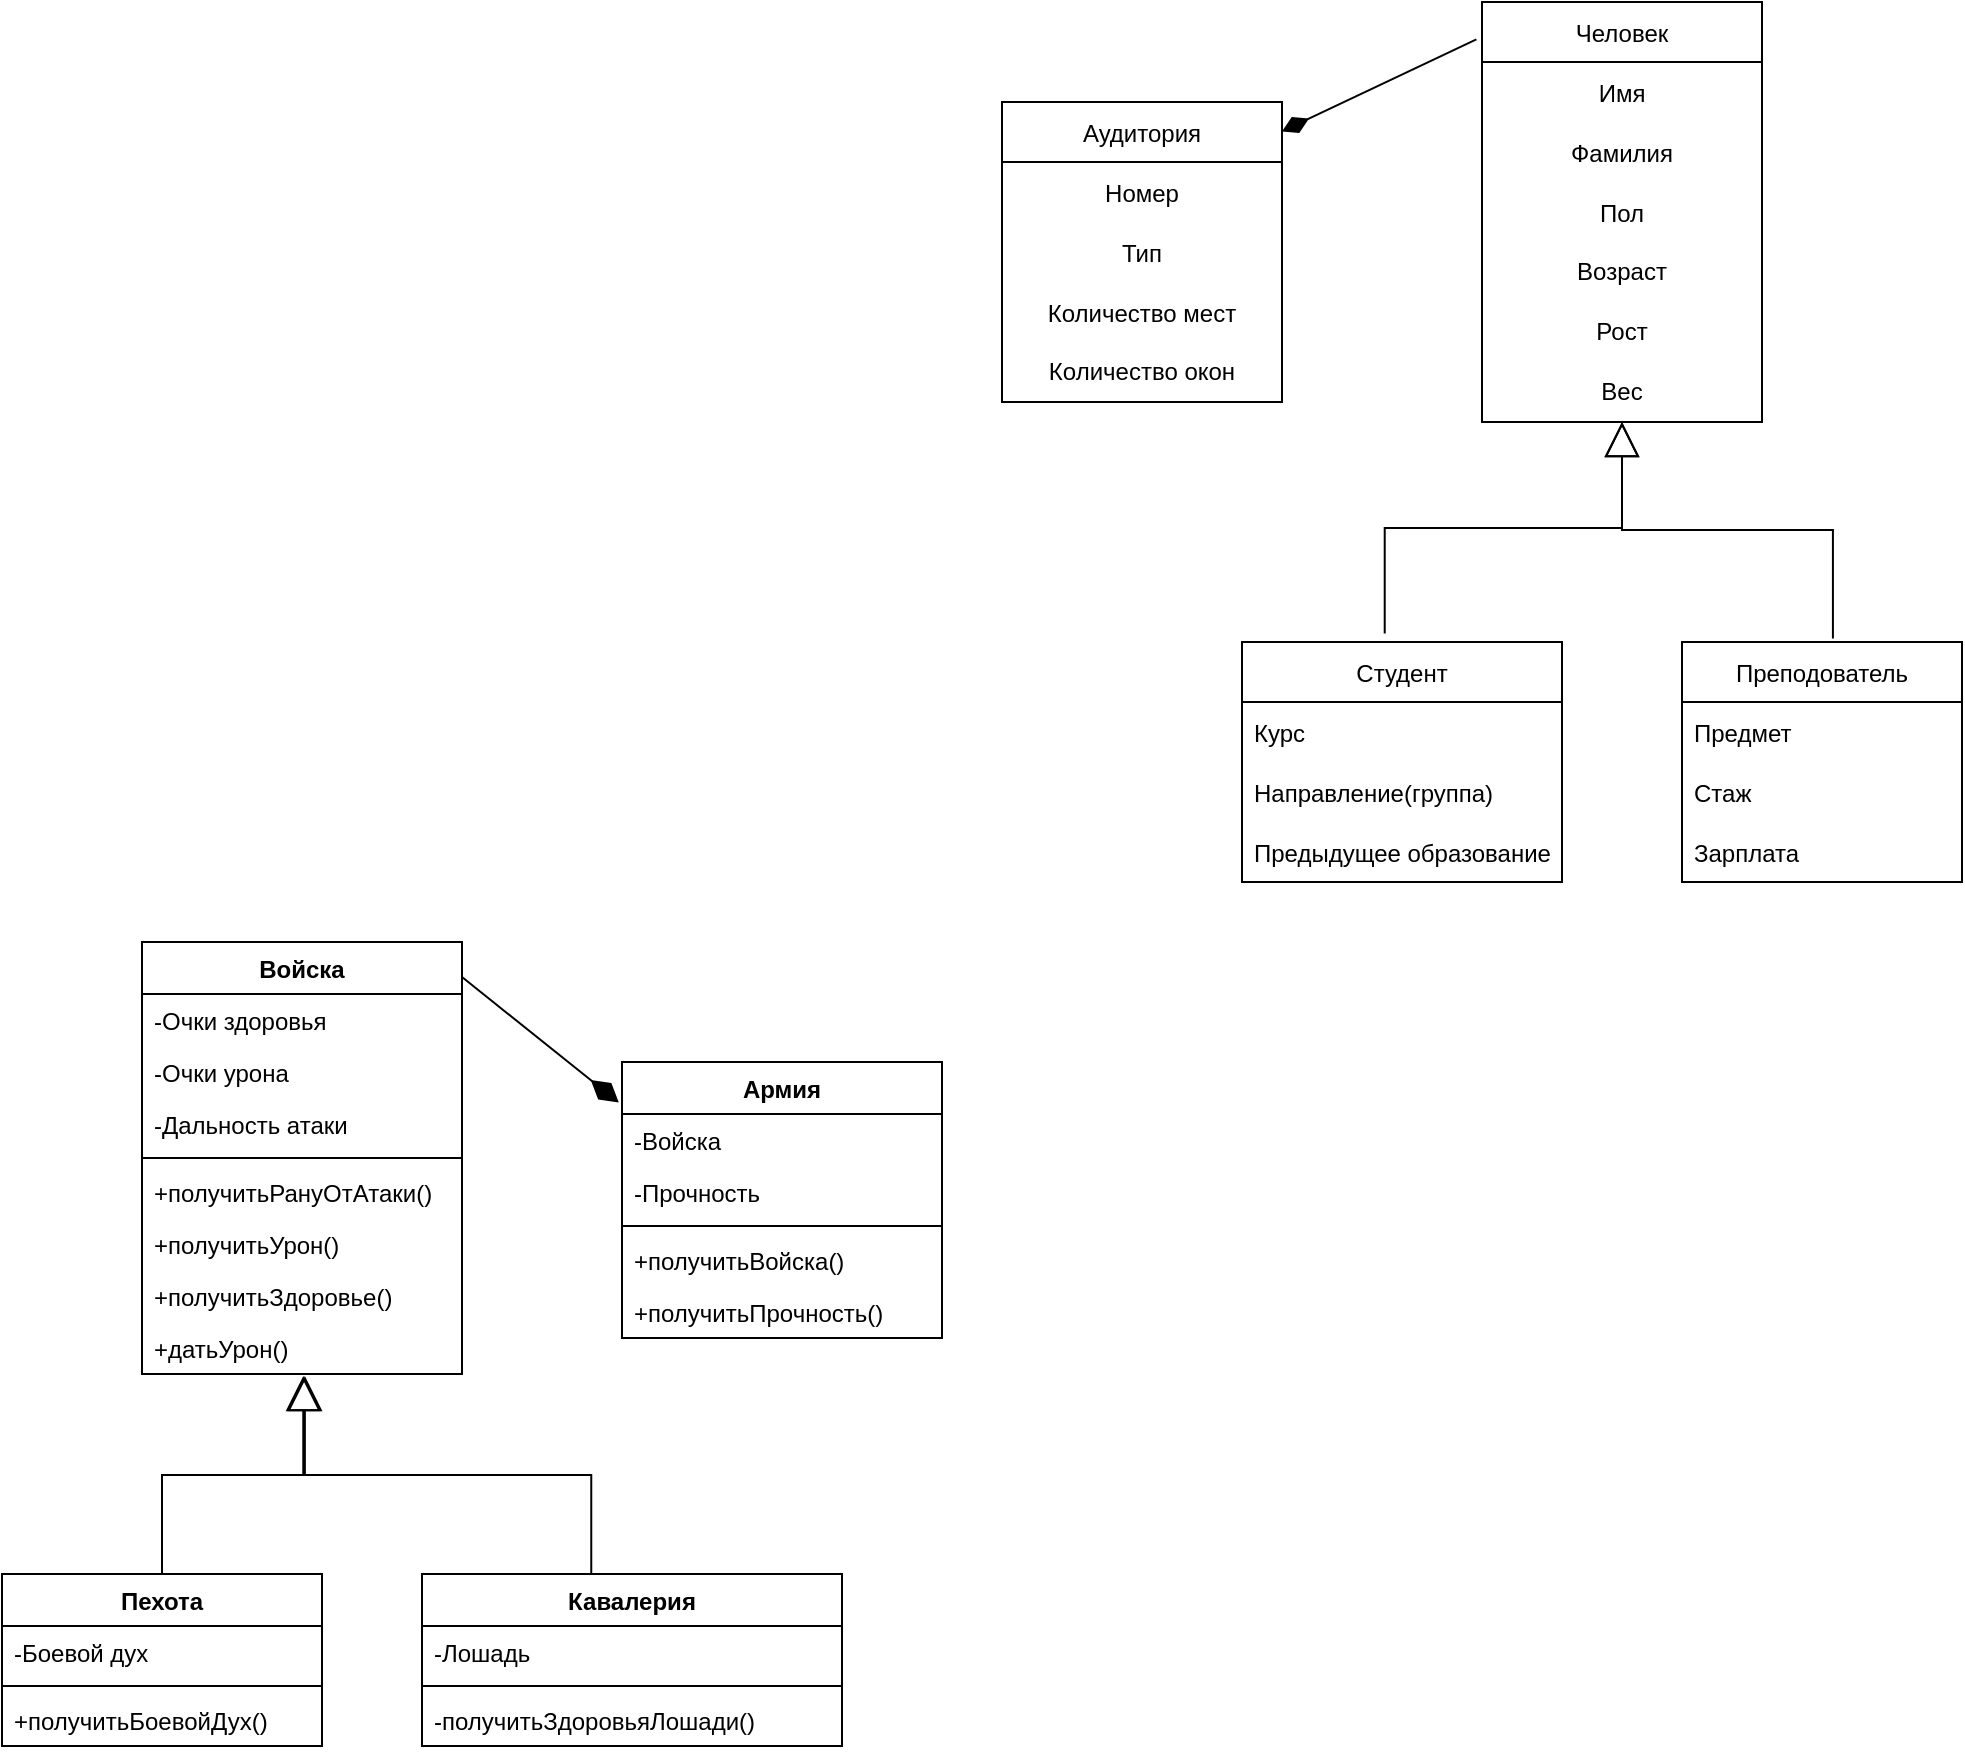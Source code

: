 <mxfile version="20.4.1" type="github">
  <diagram id="7f8LVxKrt_2KC4X9Lav3" name="Страница 1">
    <mxGraphModel dx="2360" dy="2613" grid="1" gridSize="10" guides="1" tooltips="1" connect="1" arrows="1" fold="1" page="1" pageScale="1" pageWidth="827" pageHeight="1169" math="0" shadow="0">
      <root>
        <mxCell id="0" />
        <mxCell id="1" parent="0" />
        <mxCell id="qgj9xZN51WoRZrE9PYhr-9" value="Аудитория" style="swimlane;fontStyle=0;childLayout=stackLayout;horizontal=1;startSize=30;horizontalStack=0;resizeParent=1;resizeParentMax=0;resizeLast=0;collapsible=1;marginBottom=0;align=center;" vertex="1" parent="1">
          <mxGeometry x="100" y="80" width="140" height="150" as="geometry" />
        </mxCell>
        <mxCell id="qgj9xZN51WoRZrE9PYhr-10" value="Номер" style="text;strokeColor=none;fillColor=none;align=center;verticalAlign=middle;spacingLeft=4;spacingRight=4;overflow=hidden;points=[[0,0.5],[1,0.5]];portConstraint=eastwest;rotatable=0;" vertex="1" parent="qgj9xZN51WoRZrE9PYhr-9">
          <mxGeometry y="30" width="140" height="30" as="geometry" />
        </mxCell>
        <mxCell id="qgj9xZN51WoRZrE9PYhr-11" value="Тип" style="text;strokeColor=none;fillColor=none;align=center;verticalAlign=middle;spacingLeft=4;spacingRight=4;overflow=hidden;points=[[0,0.5],[1,0.5]];portConstraint=eastwest;rotatable=0;" vertex="1" parent="qgj9xZN51WoRZrE9PYhr-9">
          <mxGeometry y="60" width="140" height="30" as="geometry" />
        </mxCell>
        <mxCell id="qgj9xZN51WoRZrE9PYhr-12" value="Количество мест" style="text;strokeColor=none;fillColor=none;align=center;verticalAlign=middle;spacingLeft=4;spacingRight=4;overflow=hidden;points=[[0,0.5],[1,0.5]];portConstraint=eastwest;rotatable=0;" vertex="1" parent="qgj9xZN51WoRZrE9PYhr-9">
          <mxGeometry y="90" width="140" height="30" as="geometry" />
        </mxCell>
        <mxCell id="qgj9xZN51WoRZrE9PYhr-13" value="Количество окон" style="text;html=1;strokeColor=none;fillColor=none;align=center;verticalAlign=middle;whiteSpace=wrap;rounded=0;" vertex="1" parent="qgj9xZN51WoRZrE9PYhr-9">
          <mxGeometry y="120" width="140" height="30" as="geometry" />
        </mxCell>
        <mxCell id="qgj9xZN51WoRZrE9PYhr-14" value="Человек" style="swimlane;fontStyle=0;childLayout=stackLayout;horizontal=1;startSize=30;horizontalStack=0;resizeParent=1;resizeParentMax=0;resizeLast=0;collapsible=1;marginBottom=0;" vertex="1" parent="1">
          <mxGeometry x="340" y="30" width="140" height="210" as="geometry" />
        </mxCell>
        <mxCell id="qgj9xZN51WoRZrE9PYhr-15" value="Имя" style="text;strokeColor=none;fillColor=none;align=center;verticalAlign=middle;spacingLeft=4;spacingRight=4;overflow=hidden;points=[[0,0.5],[1,0.5]];portConstraint=eastwest;rotatable=0;" vertex="1" parent="qgj9xZN51WoRZrE9PYhr-14">
          <mxGeometry y="30" width="140" height="30" as="geometry" />
        </mxCell>
        <mxCell id="qgj9xZN51WoRZrE9PYhr-16" value="Фамилия" style="text;strokeColor=none;fillColor=none;align=center;verticalAlign=middle;spacingLeft=4;spacingRight=4;overflow=hidden;points=[[0,0.5],[1,0.5]];portConstraint=eastwest;rotatable=0;" vertex="1" parent="qgj9xZN51WoRZrE9PYhr-14">
          <mxGeometry y="60" width="140" height="30" as="geometry" />
        </mxCell>
        <mxCell id="qgj9xZN51WoRZrE9PYhr-17" value="Пол" style="text;strokeColor=none;fillColor=none;align=center;verticalAlign=middle;spacingLeft=4;spacingRight=4;overflow=hidden;points=[[0,0.5],[1,0.5]];portConstraint=eastwest;rotatable=0;" vertex="1" parent="qgj9xZN51WoRZrE9PYhr-14">
          <mxGeometry y="90" width="140" height="30" as="geometry" />
        </mxCell>
        <mxCell id="qgj9xZN51WoRZrE9PYhr-27" value="Возраст" style="text;html=1;strokeColor=none;fillColor=none;align=center;verticalAlign=middle;whiteSpace=wrap;rounded=0;" vertex="1" parent="qgj9xZN51WoRZrE9PYhr-14">
          <mxGeometry y="120" width="140" height="30" as="geometry" />
        </mxCell>
        <mxCell id="qgj9xZN51WoRZrE9PYhr-28" value="Рост" style="text;html=1;strokeColor=none;fillColor=none;align=center;verticalAlign=middle;whiteSpace=wrap;rounded=0;" vertex="1" parent="qgj9xZN51WoRZrE9PYhr-14">
          <mxGeometry y="150" width="140" height="30" as="geometry" />
        </mxCell>
        <mxCell id="qgj9xZN51WoRZrE9PYhr-29" value="Вес" style="text;html=1;strokeColor=none;fillColor=none;align=center;verticalAlign=middle;whiteSpace=wrap;rounded=0;" vertex="1" parent="qgj9xZN51WoRZrE9PYhr-14">
          <mxGeometry y="180" width="140" height="30" as="geometry" />
        </mxCell>
        <mxCell id="qgj9xZN51WoRZrE9PYhr-18" value="Студент" style="swimlane;fontStyle=0;childLayout=stackLayout;horizontal=1;startSize=30;horizontalStack=0;resizeParent=1;resizeParentMax=0;resizeLast=0;collapsible=1;marginBottom=0;" vertex="1" parent="1">
          <mxGeometry x="220" y="350" width="160" height="120" as="geometry" />
        </mxCell>
        <mxCell id="qgj9xZN51WoRZrE9PYhr-19" value="Курс" style="text;strokeColor=none;fillColor=none;align=left;verticalAlign=middle;spacingLeft=4;spacingRight=4;overflow=hidden;points=[[0,0.5],[1,0.5]];portConstraint=eastwest;rotatable=0;" vertex="1" parent="qgj9xZN51WoRZrE9PYhr-18">
          <mxGeometry y="30" width="160" height="30" as="geometry" />
        </mxCell>
        <mxCell id="qgj9xZN51WoRZrE9PYhr-20" value="Направление(группа)" style="text;strokeColor=none;fillColor=none;align=left;verticalAlign=middle;spacingLeft=4;spacingRight=4;overflow=hidden;points=[[0,0.5],[1,0.5]];portConstraint=eastwest;rotatable=0;" vertex="1" parent="qgj9xZN51WoRZrE9PYhr-18">
          <mxGeometry y="60" width="160" height="30" as="geometry" />
        </mxCell>
        <mxCell id="qgj9xZN51WoRZrE9PYhr-21" value="Предыдущее образование" style="text;strokeColor=none;fillColor=none;align=left;verticalAlign=middle;spacingLeft=4;spacingRight=4;overflow=hidden;points=[[0,0.5],[1,0.5]];portConstraint=eastwest;rotatable=0;" vertex="1" parent="qgj9xZN51WoRZrE9PYhr-18">
          <mxGeometry y="90" width="160" height="30" as="geometry" />
        </mxCell>
        <mxCell id="qgj9xZN51WoRZrE9PYhr-22" value="Преподователь" style="swimlane;fontStyle=0;childLayout=stackLayout;horizontal=1;startSize=30;horizontalStack=0;resizeParent=1;resizeParentMax=0;resizeLast=0;collapsible=1;marginBottom=0;" vertex="1" parent="1">
          <mxGeometry x="440" y="350" width="140" height="120" as="geometry" />
        </mxCell>
        <mxCell id="qgj9xZN51WoRZrE9PYhr-23" value="Предмет" style="text;strokeColor=none;fillColor=none;align=left;verticalAlign=middle;spacingLeft=4;spacingRight=4;overflow=hidden;points=[[0,0.5],[1,0.5]];portConstraint=eastwest;rotatable=0;" vertex="1" parent="qgj9xZN51WoRZrE9PYhr-22">
          <mxGeometry y="30" width="140" height="30" as="geometry" />
        </mxCell>
        <mxCell id="qgj9xZN51WoRZrE9PYhr-24" value="Стаж" style="text;strokeColor=none;fillColor=none;align=left;verticalAlign=middle;spacingLeft=4;spacingRight=4;overflow=hidden;points=[[0,0.5],[1,0.5]];portConstraint=eastwest;rotatable=0;" vertex="1" parent="qgj9xZN51WoRZrE9PYhr-22">
          <mxGeometry y="60" width="140" height="30" as="geometry" />
        </mxCell>
        <mxCell id="qgj9xZN51WoRZrE9PYhr-25" value="Зарплата" style="text;strokeColor=none;fillColor=none;align=left;verticalAlign=middle;spacingLeft=4;spacingRight=4;overflow=hidden;points=[[0,0.5],[1,0.5]];portConstraint=eastwest;rotatable=0;" vertex="1" parent="qgj9xZN51WoRZrE9PYhr-22">
          <mxGeometry y="90" width="140" height="30" as="geometry" />
        </mxCell>
        <mxCell id="qgj9xZN51WoRZrE9PYhr-33" value="" style="endArrow=none;html=1;rounded=0;exitX=1;exitY=0.098;exitDx=0;exitDy=0;exitPerimeter=0;entryX=-0.02;entryY=0.089;entryDx=0;entryDy=0;entryPerimeter=0;startArrow=diamondThin;startFill=1;endSize=15;targetPerimeterSpacing=11;startSize=12;" edge="1" parent="1" source="qgj9xZN51WoRZrE9PYhr-9" target="qgj9xZN51WoRZrE9PYhr-14">
          <mxGeometry width="50" height="50" relative="1" as="geometry">
            <mxPoint x="280" y="220" as="sourcePoint" />
            <mxPoint x="330" y="170" as="targetPoint" />
          </mxGeometry>
        </mxCell>
        <mxCell id="qgj9xZN51WoRZrE9PYhr-34" value="Войска" style="swimlane;fontStyle=1;align=center;verticalAlign=top;childLayout=stackLayout;horizontal=1;startSize=26;horizontalStack=0;resizeParent=1;resizeParentMax=0;resizeLast=0;collapsible=1;marginBottom=0;" vertex="1" parent="1">
          <mxGeometry x="-330" y="500" width="160" height="216" as="geometry" />
        </mxCell>
        <mxCell id="qgj9xZN51WoRZrE9PYhr-35" value="-Очки здоровья" style="text;strokeColor=none;fillColor=none;align=left;verticalAlign=top;spacingLeft=4;spacingRight=4;overflow=hidden;rotatable=0;points=[[0,0.5],[1,0.5]];portConstraint=eastwest;" vertex="1" parent="qgj9xZN51WoRZrE9PYhr-34">
          <mxGeometry y="26" width="160" height="26" as="geometry" />
        </mxCell>
        <mxCell id="qgj9xZN51WoRZrE9PYhr-54" value="-Очки урона" style="text;strokeColor=none;fillColor=none;align=left;verticalAlign=top;spacingLeft=4;spacingRight=4;overflow=hidden;rotatable=0;points=[[0,0.5],[1,0.5]];portConstraint=eastwest;" vertex="1" parent="qgj9xZN51WoRZrE9PYhr-34">
          <mxGeometry y="52" width="160" height="26" as="geometry" />
        </mxCell>
        <mxCell id="qgj9xZN51WoRZrE9PYhr-55" value="-Дальность атаки" style="text;strokeColor=none;fillColor=none;align=left;verticalAlign=top;spacingLeft=4;spacingRight=4;overflow=hidden;rotatable=0;points=[[0,0.5],[1,0.5]];portConstraint=eastwest;" vertex="1" parent="qgj9xZN51WoRZrE9PYhr-34">
          <mxGeometry y="78" width="160" height="26" as="geometry" />
        </mxCell>
        <mxCell id="qgj9xZN51WoRZrE9PYhr-36" value="" style="line;strokeWidth=1;fillColor=none;align=left;verticalAlign=middle;spacingTop=-1;spacingLeft=3;spacingRight=3;rotatable=0;labelPosition=right;points=[];portConstraint=eastwest;strokeColor=inherit;" vertex="1" parent="qgj9xZN51WoRZrE9PYhr-34">
          <mxGeometry y="104" width="160" height="8" as="geometry" />
        </mxCell>
        <mxCell id="qgj9xZN51WoRZrE9PYhr-61" value="+получитьРануОтАтаки()" style="text;strokeColor=none;fillColor=none;align=left;verticalAlign=top;spacingLeft=4;spacingRight=4;overflow=hidden;rotatable=0;points=[[0,0.5],[1,0.5]];portConstraint=eastwest;" vertex="1" parent="qgj9xZN51WoRZrE9PYhr-34">
          <mxGeometry y="112" width="160" height="26" as="geometry" />
        </mxCell>
        <mxCell id="qgj9xZN51WoRZrE9PYhr-62" value="+получитьУрон()" style="text;strokeColor=none;fillColor=none;align=left;verticalAlign=top;spacingLeft=4;spacingRight=4;overflow=hidden;rotatable=0;points=[[0,0.5],[1,0.5]];portConstraint=eastwest;" vertex="1" parent="qgj9xZN51WoRZrE9PYhr-34">
          <mxGeometry y="138" width="160" height="26" as="geometry" />
        </mxCell>
        <mxCell id="qgj9xZN51WoRZrE9PYhr-63" value="+получитьЗдоровье()" style="text;strokeColor=none;fillColor=none;align=left;verticalAlign=top;spacingLeft=4;spacingRight=4;overflow=hidden;rotatable=0;points=[[0,0.5],[1,0.5]];portConstraint=eastwest;" vertex="1" parent="qgj9xZN51WoRZrE9PYhr-34">
          <mxGeometry y="164" width="160" height="26" as="geometry" />
        </mxCell>
        <mxCell id="qgj9xZN51WoRZrE9PYhr-37" value="+датьУрон()" style="text;strokeColor=none;fillColor=none;align=left;verticalAlign=top;spacingLeft=4;spacingRight=4;overflow=hidden;rotatable=0;points=[[0,0.5],[1,0.5]];portConstraint=eastwest;" vertex="1" parent="qgj9xZN51WoRZrE9PYhr-34">
          <mxGeometry y="190" width="160" height="26" as="geometry" />
        </mxCell>
        <mxCell id="qgj9xZN51WoRZrE9PYhr-38" value="Пехота" style="swimlane;fontStyle=1;align=center;verticalAlign=top;childLayout=stackLayout;horizontal=1;startSize=26;horizontalStack=0;resizeParent=1;resizeParentMax=0;resizeLast=0;collapsible=1;marginBottom=0;" vertex="1" parent="1">
          <mxGeometry x="-400" y="816" width="160" height="86" as="geometry" />
        </mxCell>
        <mxCell id="qgj9xZN51WoRZrE9PYhr-39" value="-Боевой дух" style="text;strokeColor=none;fillColor=none;align=left;verticalAlign=top;spacingLeft=4;spacingRight=4;overflow=hidden;rotatable=0;points=[[0,0.5],[1,0.5]];portConstraint=eastwest;" vertex="1" parent="qgj9xZN51WoRZrE9PYhr-38">
          <mxGeometry y="26" width="160" height="26" as="geometry" />
        </mxCell>
        <mxCell id="qgj9xZN51WoRZrE9PYhr-40" value="" style="line;strokeWidth=1;fillColor=none;align=left;verticalAlign=middle;spacingTop=-1;spacingLeft=3;spacingRight=3;rotatable=0;labelPosition=right;points=[];portConstraint=eastwest;strokeColor=inherit;" vertex="1" parent="qgj9xZN51WoRZrE9PYhr-38">
          <mxGeometry y="52" width="160" height="8" as="geometry" />
        </mxCell>
        <mxCell id="qgj9xZN51WoRZrE9PYhr-41" value="+получитьБоевойДух()" style="text;strokeColor=none;fillColor=none;align=left;verticalAlign=top;spacingLeft=4;spacingRight=4;overflow=hidden;rotatable=0;points=[[0,0.5],[1,0.5]];portConstraint=eastwest;" vertex="1" parent="qgj9xZN51WoRZrE9PYhr-38">
          <mxGeometry y="60" width="160" height="26" as="geometry" />
        </mxCell>
        <mxCell id="qgj9xZN51WoRZrE9PYhr-46" value="Кавалерия" style="swimlane;fontStyle=1;align=center;verticalAlign=top;childLayout=stackLayout;horizontal=1;startSize=26;horizontalStack=0;resizeParent=1;resizeParentMax=0;resizeLast=0;collapsible=1;marginBottom=0;" vertex="1" parent="1">
          <mxGeometry x="-190" y="816" width="210" height="86" as="geometry" />
        </mxCell>
        <mxCell id="qgj9xZN51WoRZrE9PYhr-47" value="-Лошадь" style="text;strokeColor=none;fillColor=none;align=left;verticalAlign=top;spacingLeft=4;spacingRight=4;overflow=hidden;rotatable=0;points=[[0,0.5],[1,0.5]];portConstraint=eastwest;" vertex="1" parent="qgj9xZN51WoRZrE9PYhr-46">
          <mxGeometry y="26" width="210" height="26" as="geometry" />
        </mxCell>
        <mxCell id="qgj9xZN51WoRZrE9PYhr-48" value="" style="line;strokeWidth=1;fillColor=none;align=left;verticalAlign=middle;spacingTop=-1;spacingLeft=3;spacingRight=3;rotatable=0;labelPosition=right;points=[];portConstraint=eastwest;strokeColor=inherit;" vertex="1" parent="qgj9xZN51WoRZrE9PYhr-46">
          <mxGeometry y="52" width="210" height="8" as="geometry" />
        </mxCell>
        <mxCell id="qgj9xZN51WoRZrE9PYhr-49" value="-получитьЗдоровьяЛошади()" style="text;strokeColor=none;fillColor=none;align=left;verticalAlign=top;spacingLeft=4;spacingRight=4;overflow=hidden;rotatable=0;points=[[0,0.5],[1,0.5]];portConstraint=eastwest;" vertex="1" parent="qgj9xZN51WoRZrE9PYhr-46">
          <mxGeometry y="60" width="210" height="26" as="geometry" />
        </mxCell>
        <mxCell id="qgj9xZN51WoRZrE9PYhr-50" value="Армия" style="swimlane;fontStyle=1;align=center;verticalAlign=top;childLayout=stackLayout;horizontal=1;startSize=26;horizontalStack=0;resizeParent=1;resizeParentMax=0;resizeLast=0;collapsible=1;marginBottom=0;" vertex="1" parent="1">
          <mxGeometry x="-90" y="560" width="160" height="138" as="geometry" />
        </mxCell>
        <mxCell id="qgj9xZN51WoRZrE9PYhr-51" value="-Войска" style="text;strokeColor=none;fillColor=none;align=left;verticalAlign=top;spacingLeft=4;spacingRight=4;overflow=hidden;rotatable=0;points=[[0,0.5],[1,0.5]];portConstraint=eastwest;" vertex="1" parent="qgj9xZN51WoRZrE9PYhr-50">
          <mxGeometry y="26" width="160" height="26" as="geometry" />
        </mxCell>
        <mxCell id="qgj9xZN51WoRZrE9PYhr-56" value="-Прочность" style="text;strokeColor=none;fillColor=none;align=left;verticalAlign=top;spacingLeft=4;spacingRight=4;overflow=hidden;rotatable=0;points=[[0,0.5],[1,0.5]];portConstraint=eastwest;" vertex="1" parent="qgj9xZN51WoRZrE9PYhr-50">
          <mxGeometry y="52" width="160" height="26" as="geometry" />
        </mxCell>
        <mxCell id="qgj9xZN51WoRZrE9PYhr-52" value="" style="line;strokeWidth=1;fillColor=none;align=left;verticalAlign=middle;spacingTop=-1;spacingLeft=3;spacingRight=3;rotatable=0;labelPosition=right;points=[];portConstraint=eastwest;strokeColor=inherit;" vertex="1" parent="qgj9xZN51WoRZrE9PYhr-50">
          <mxGeometry y="78" width="160" height="8" as="geometry" />
        </mxCell>
        <mxCell id="qgj9xZN51WoRZrE9PYhr-53" value="+получитьВойска()" style="text;strokeColor=none;fillColor=none;align=left;verticalAlign=top;spacingLeft=4;spacingRight=4;overflow=hidden;rotatable=0;points=[[0,0.5],[1,0.5]];portConstraint=eastwest;" vertex="1" parent="qgj9xZN51WoRZrE9PYhr-50">
          <mxGeometry y="86" width="160" height="26" as="geometry" />
        </mxCell>
        <mxCell id="qgj9xZN51WoRZrE9PYhr-57" value="+получитьПрочность()" style="text;strokeColor=none;fillColor=none;align=left;verticalAlign=top;spacingLeft=4;spacingRight=4;overflow=hidden;rotatable=0;points=[[0,0.5],[1,0.5]];portConstraint=eastwest;" vertex="1" parent="qgj9xZN51WoRZrE9PYhr-50">
          <mxGeometry y="112" width="160" height="26" as="geometry" />
        </mxCell>
        <mxCell id="qgj9xZN51WoRZrE9PYhr-58" value="" style="endArrow=diamondThin;html=1;rounded=0;exitX=1;exitY=0.081;exitDx=0;exitDy=0;exitPerimeter=0;entryX=-0.01;entryY=0.147;entryDx=0;entryDy=0;entryPerimeter=0;endFill=1;endSize=15;" edge="1" parent="1" source="qgj9xZN51WoRZrE9PYhr-34" target="qgj9xZN51WoRZrE9PYhr-50">
          <mxGeometry width="50" height="50" relative="1" as="geometry">
            <mxPoint x="-140" y="680" as="sourcePoint" />
            <mxPoint x="-90" y="630" as="targetPoint" />
          </mxGeometry>
        </mxCell>
        <mxCell id="qgj9xZN51WoRZrE9PYhr-59" value="" style="edgeStyle=elbowEdgeStyle;elbow=vertical;endArrow=block;html=1;rounded=0;startSize=12;endSize=15;targetPerimeterSpacing=11;exitX=0.446;exitY=-0.035;exitDx=0;exitDy=0;exitPerimeter=0;endFill=0;entryX=0.5;entryY=1;entryDx=0;entryDy=0;" edge="1" parent="1" source="qgj9xZN51WoRZrE9PYhr-18" target="qgj9xZN51WoRZrE9PYhr-29">
          <mxGeometry width="50" height="50" relative="1" as="geometry">
            <mxPoint x="340" y="320" as="sourcePoint" />
            <mxPoint x="390" y="270" as="targetPoint" />
          </mxGeometry>
        </mxCell>
        <mxCell id="qgj9xZN51WoRZrE9PYhr-60" value="" style="edgeStyle=elbowEdgeStyle;elbow=vertical;endArrow=block;html=1;rounded=0;startSize=12;endSize=15;targetPerimeterSpacing=11;exitX=0.539;exitY=-0.015;exitDx=0;exitDy=0;exitPerimeter=0;endFill=0;entryX=0.5;entryY=1;entryDx=0;entryDy=0;" edge="1" parent="1" source="qgj9xZN51WoRZrE9PYhr-22" target="qgj9xZN51WoRZrE9PYhr-29">
          <mxGeometry width="50" height="50" relative="1" as="geometry">
            <mxPoint x="301.36" y="355.8" as="sourcePoint" />
            <mxPoint x="430" y="260" as="targetPoint" />
          </mxGeometry>
        </mxCell>
        <mxCell id="qgj9xZN51WoRZrE9PYhr-64" value="" style="edgeStyle=elbowEdgeStyle;elbow=vertical;endArrow=block;html=1;rounded=0;startSize=12;endSize=15;targetPerimeterSpacing=11;entryX=0.504;entryY=1.038;entryDx=0;entryDy=0;entryPerimeter=0;endFill=0;" edge="1" parent="1" source="qgj9xZN51WoRZrE9PYhr-38" target="qgj9xZN51WoRZrE9PYhr-37">
          <mxGeometry width="50" height="50" relative="1" as="geometry">
            <mxPoint x="-250" y="880" as="sourcePoint" />
            <mxPoint x="-200" y="830" as="targetPoint" />
          </mxGeometry>
        </mxCell>
        <mxCell id="qgj9xZN51WoRZrE9PYhr-65" value="" style="edgeStyle=elbowEdgeStyle;elbow=vertical;endArrow=block;html=1;rounded=0;startSize=12;endSize=15;targetPerimeterSpacing=11;endFill=0;exitX=0.403;exitY=0.002;exitDx=0;exitDy=0;exitPerimeter=0;entryX=0.509;entryY=1.038;entryDx=0;entryDy=0;entryPerimeter=0;" edge="1" parent="1" source="qgj9xZN51WoRZrE9PYhr-46" target="qgj9xZN51WoRZrE9PYhr-37">
          <mxGeometry width="50" height="50" relative="1" as="geometry">
            <mxPoint x="-110" y="810" as="sourcePoint" />
            <mxPoint x="-210" y="730" as="targetPoint" />
          </mxGeometry>
        </mxCell>
      </root>
    </mxGraphModel>
  </diagram>
</mxfile>
